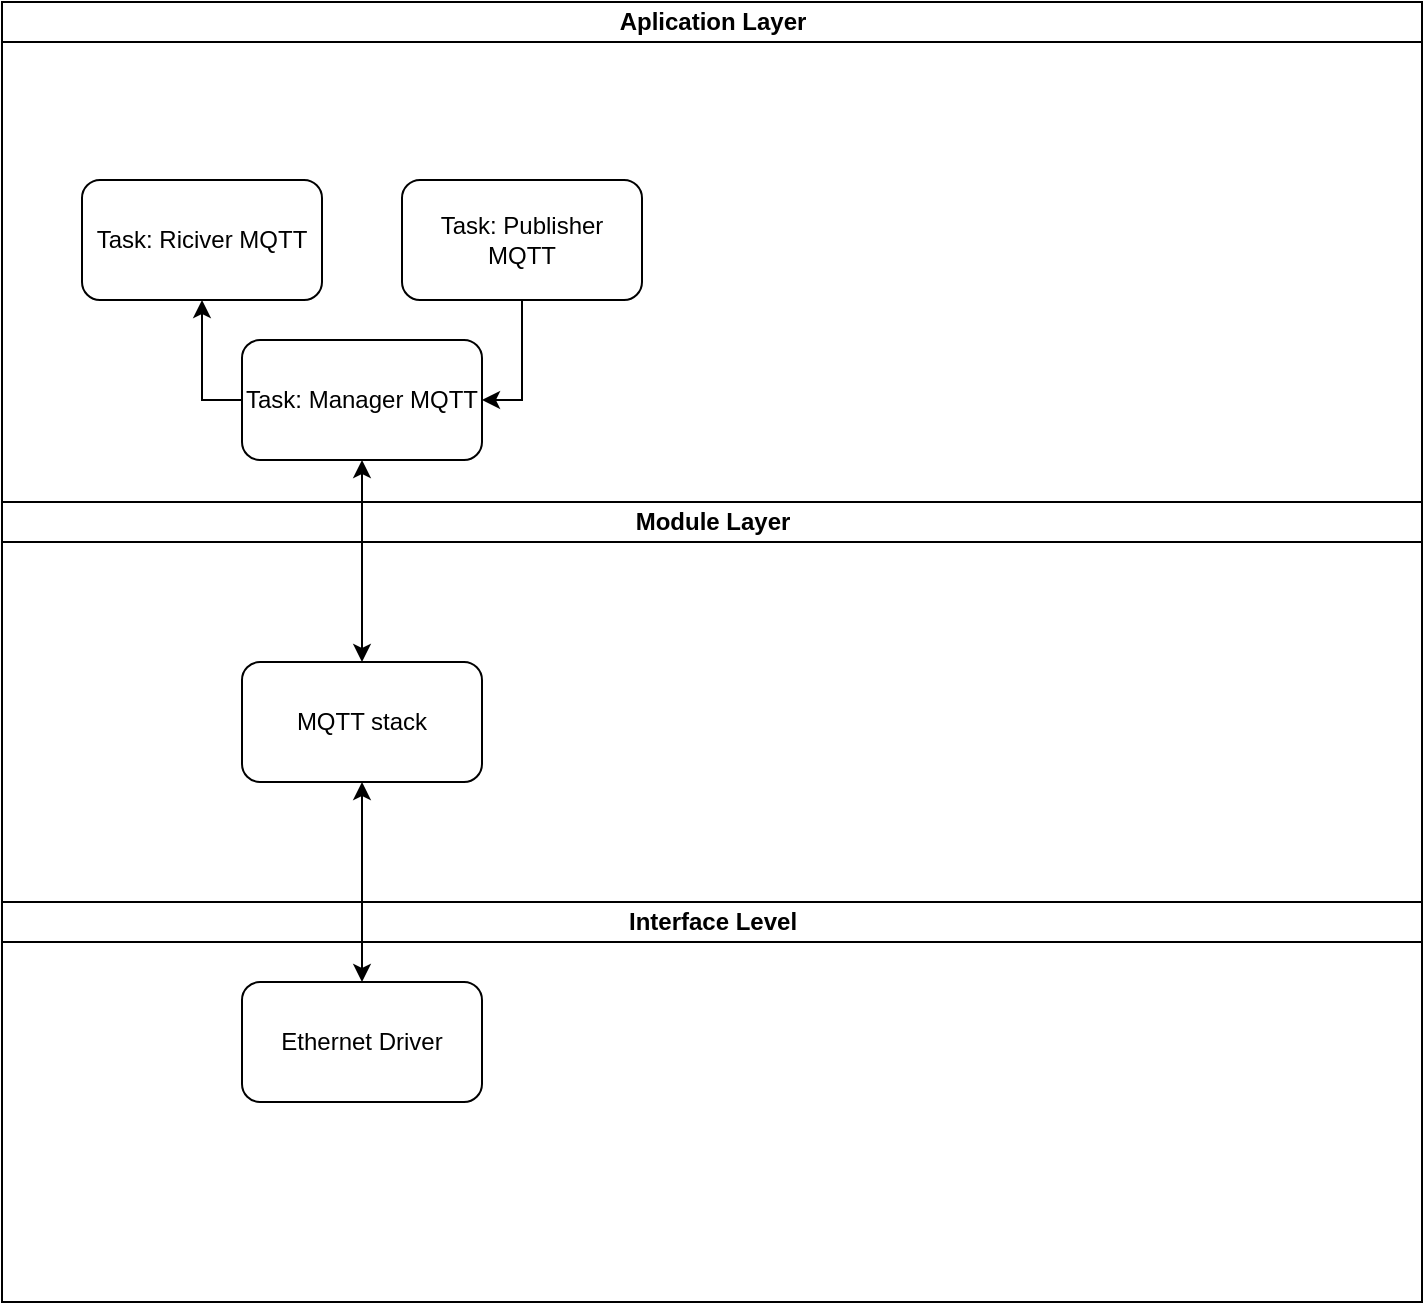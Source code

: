 <mxfile version="16.5.1" type="device"><diagram id="prtHgNgQTEPvFCAcTncT" name="Page-1"><mxGraphModel dx="1038" dy="659" grid="1" gridSize="10" guides="1" tooltips="1" connect="1" arrows="1" fold="1" page="1" pageScale="1" pageWidth="827" pageHeight="1169" math="0" shadow="0"><root><mxCell id="0"/><mxCell id="1" parent="0"/><mxCell id="dNxyNK7c78bLwvsdeMH5-11" value="Aplication Layer" style="swimlane;html=1;startSize=20;horizontal=1;containerType=tree;glass=0;" parent="1" vertex="1"><mxGeometry x="40" y="30" width="710" height="250" as="geometry"/></mxCell><mxCell id="lrPso7voc2fzoiMtdmm7-3" value="Task: Riciver MQTT" style="rounded=1;whiteSpace=wrap;html=1;" vertex="1" parent="dNxyNK7c78bLwvsdeMH5-11"><mxGeometry x="40" y="89" width="120" height="60" as="geometry"/></mxCell><mxCell id="lrPso7voc2fzoiMtdmm7-17" style="edgeStyle=orthogonalEdgeStyle;rounded=0;orthogonalLoop=1;jettySize=auto;html=1;exitX=0.5;exitY=1;exitDx=0;exitDy=0;entryX=1;entryY=0.5;entryDx=0;entryDy=0;startArrow=none;startFill=0;endArrow=classic;endFill=1;" edge="1" parent="dNxyNK7c78bLwvsdeMH5-11" source="lrPso7voc2fzoiMtdmm7-5" target="lrPso7voc2fzoiMtdmm7-8"><mxGeometry relative="1" as="geometry"/></mxCell><mxCell id="lrPso7voc2fzoiMtdmm7-5" value="Task:&amp;nbsp;Publisher MQTT" style="rounded=1;whiteSpace=wrap;html=1;" vertex="1" parent="dNxyNK7c78bLwvsdeMH5-11"><mxGeometry x="200" y="89" width="120" height="60" as="geometry"/></mxCell><mxCell id="lrPso7voc2fzoiMtdmm7-19" style="edgeStyle=orthogonalEdgeStyle;rounded=0;orthogonalLoop=1;jettySize=auto;html=1;exitX=0;exitY=0.5;exitDx=0;exitDy=0;entryX=0.5;entryY=1;entryDx=0;entryDy=0;startArrow=none;startFill=0;endArrow=classic;endFill=1;" edge="1" parent="dNxyNK7c78bLwvsdeMH5-11" source="lrPso7voc2fzoiMtdmm7-8" target="lrPso7voc2fzoiMtdmm7-3"><mxGeometry relative="1" as="geometry"/></mxCell><mxCell id="lrPso7voc2fzoiMtdmm7-8" value="Task: Manager MQTT" style="rounded=1;whiteSpace=wrap;html=1;" vertex="1" parent="dNxyNK7c78bLwvsdeMH5-11"><mxGeometry x="120" y="169" width="120" height="60" as="geometry"/></mxCell><mxCell id="lrPso7voc2fzoiMtdmm7-1" value="Module Layer" style="swimlane;html=1;startSize=20;horizontal=1;containerType=tree;glass=0;" vertex="1" parent="1"><mxGeometry x="40" y="280" width="710" height="210" as="geometry"/></mxCell><mxCell id="lrPso7voc2fzoiMtdmm7-10" value="MQTT stack" style="rounded=1;whiteSpace=wrap;html=1;" vertex="1" parent="lrPso7voc2fzoiMtdmm7-1"><mxGeometry x="120" y="80" width="120" height="60" as="geometry"/></mxCell><mxCell id="lrPso7voc2fzoiMtdmm7-2" value="Interface Level" style="swimlane;html=1;startSize=20;horizontal=1;containerType=tree;glass=0;" vertex="1" parent="1"><mxGeometry x="40" y="480" width="710" height="200" as="geometry"/></mxCell><mxCell id="lrPso7voc2fzoiMtdmm7-12" value="Ethernet Driver" style="rounded=1;whiteSpace=wrap;html=1;" vertex="1" parent="lrPso7voc2fzoiMtdmm7-2"><mxGeometry x="120" y="40" width="120" height="60" as="geometry"/></mxCell><mxCell id="lrPso7voc2fzoiMtdmm7-9" value="" style="edgeStyle=orthogonalEdgeStyle;rounded=0;orthogonalLoop=1;jettySize=auto;html=1;startArrow=classic;startFill=1;" edge="1" source="lrPso7voc2fzoiMtdmm7-8" target="lrPso7voc2fzoiMtdmm7-10" parent="1"><mxGeometry relative="1" as="geometry"/></mxCell><mxCell id="lrPso7voc2fzoiMtdmm7-11" value="" style="edgeStyle=orthogonalEdgeStyle;rounded=0;orthogonalLoop=1;jettySize=auto;html=1;endArrow=classic;endFill=1;startArrow=classic;startFill=1;" edge="1" target="lrPso7voc2fzoiMtdmm7-12" source="lrPso7voc2fzoiMtdmm7-10" parent="1"><mxGeometry relative="1" as="geometry"><mxPoint x="260" y="540" as="sourcePoint"/></mxGeometry></mxCell></root></mxGraphModel></diagram></mxfile>